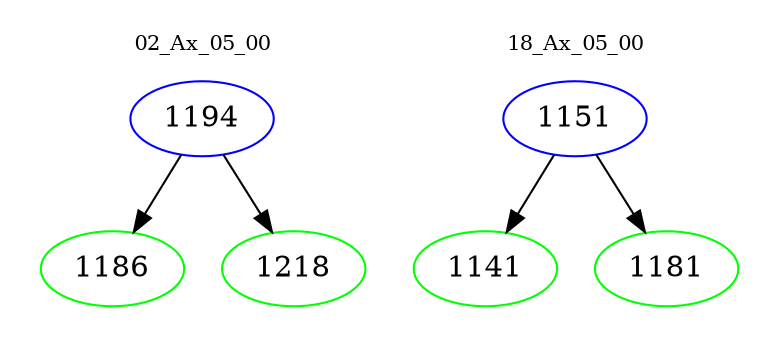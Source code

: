 digraph{
subgraph cluster_0 {
color = white
label = "02_Ax_05_00";
fontsize=10;
T0_1194 [label="1194", color="blue"]
T0_1194 -> T0_1186 [color="black"]
T0_1186 [label="1186", color="green"]
T0_1194 -> T0_1218 [color="black"]
T0_1218 [label="1218", color="green"]
}
subgraph cluster_1 {
color = white
label = "18_Ax_05_00";
fontsize=10;
T1_1151 [label="1151", color="blue"]
T1_1151 -> T1_1141 [color="black"]
T1_1141 [label="1141", color="green"]
T1_1151 -> T1_1181 [color="black"]
T1_1181 [label="1181", color="green"]
}
}
